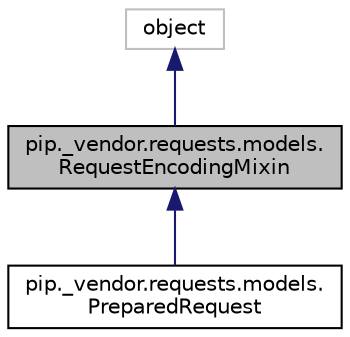 digraph "pip._vendor.requests.models.RequestEncodingMixin"
{
  edge [fontname="Helvetica",fontsize="10",labelfontname="Helvetica",labelfontsize="10"];
  node [fontname="Helvetica",fontsize="10",shape=record];
  Node0 [label="pip._vendor.requests.models.\lRequestEncodingMixin",height=0.2,width=0.4,color="black", fillcolor="grey75", style="filled", fontcolor="black"];
  Node1 -> Node0 [dir="back",color="midnightblue",fontsize="10",style="solid",fontname="Helvetica"];
  Node1 [label="object",height=0.2,width=0.4,color="grey75", fillcolor="white", style="filled"];
  Node0 -> Node2 [dir="back",color="midnightblue",fontsize="10",style="solid",fontname="Helvetica"];
  Node2 [label="pip._vendor.requests.models.\lPreparedRequest",height=0.2,width=0.4,color="black", fillcolor="white", style="filled",URL="$classpip_1_1__vendor_1_1requests_1_1models_1_1_prepared_request.html"];
}

